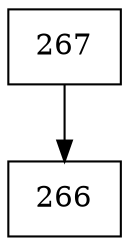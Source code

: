 digraph grafico{
rankdir=UD 
node[shape=box] 
concentrate=true 
nodo267[ shape=record, label ="267"];
nodo266[ shape=record, label ="266"];
nodo267->nodo266
}